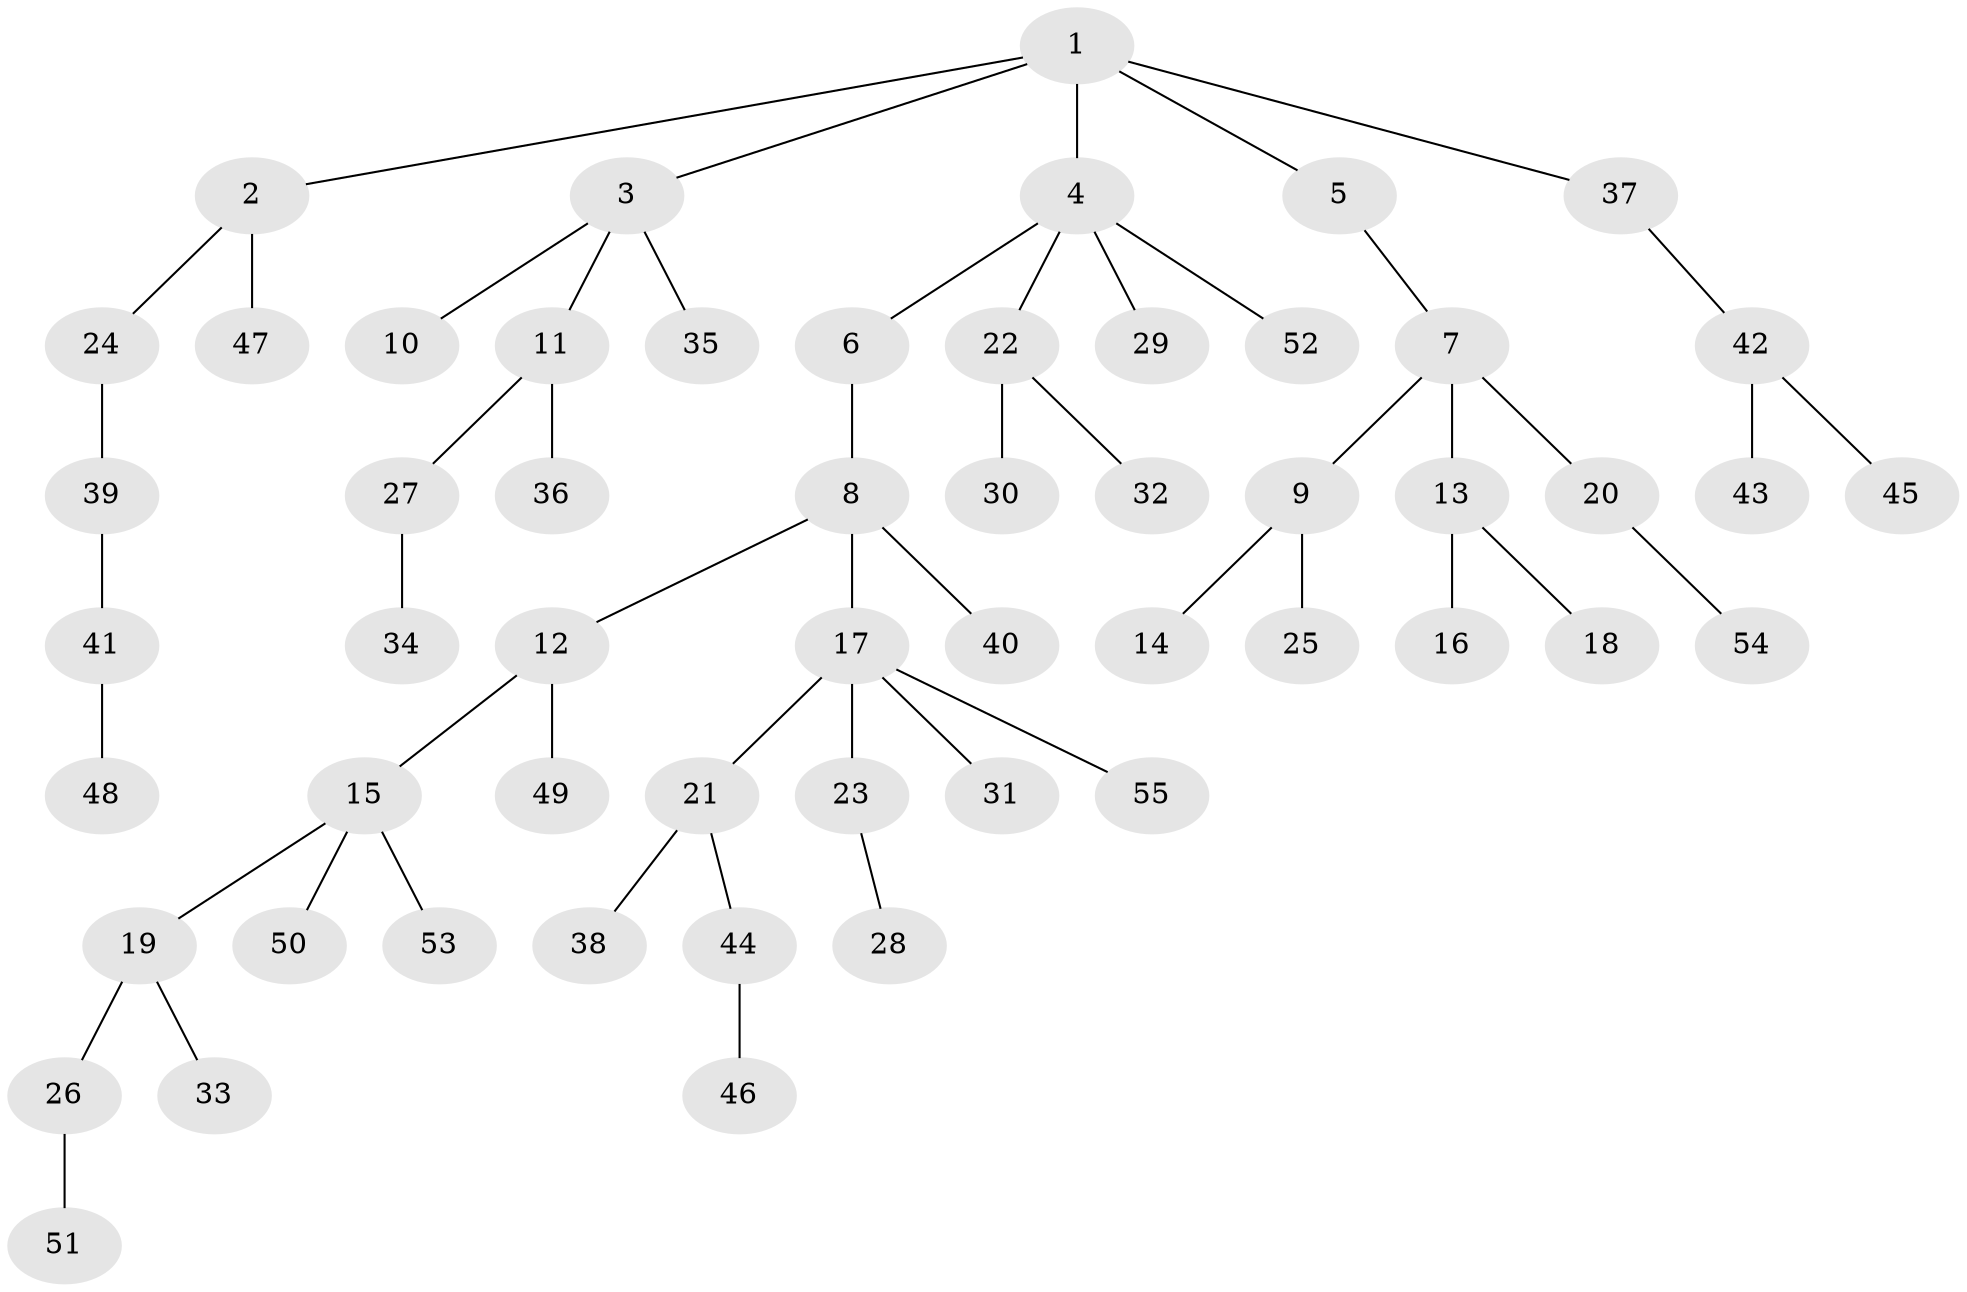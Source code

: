 // Generated by graph-tools (version 1.1) at 2025/53/03/09/25 04:53:21]
// undirected, 55 vertices, 54 edges
graph export_dot {
graph [start="1"]
  node [color=gray90,style=filled];
  1;
  2;
  3;
  4;
  5;
  6;
  7;
  8;
  9;
  10;
  11;
  12;
  13;
  14;
  15;
  16;
  17;
  18;
  19;
  20;
  21;
  22;
  23;
  24;
  25;
  26;
  27;
  28;
  29;
  30;
  31;
  32;
  33;
  34;
  35;
  36;
  37;
  38;
  39;
  40;
  41;
  42;
  43;
  44;
  45;
  46;
  47;
  48;
  49;
  50;
  51;
  52;
  53;
  54;
  55;
  1 -- 2;
  1 -- 3;
  1 -- 4;
  1 -- 5;
  1 -- 37;
  2 -- 24;
  2 -- 47;
  3 -- 10;
  3 -- 11;
  3 -- 35;
  4 -- 6;
  4 -- 22;
  4 -- 29;
  4 -- 52;
  5 -- 7;
  6 -- 8;
  7 -- 9;
  7 -- 13;
  7 -- 20;
  8 -- 12;
  8 -- 17;
  8 -- 40;
  9 -- 14;
  9 -- 25;
  11 -- 27;
  11 -- 36;
  12 -- 15;
  12 -- 49;
  13 -- 16;
  13 -- 18;
  15 -- 19;
  15 -- 50;
  15 -- 53;
  17 -- 21;
  17 -- 23;
  17 -- 31;
  17 -- 55;
  19 -- 26;
  19 -- 33;
  20 -- 54;
  21 -- 38;
  21 -- 44;
  22 -- 30;
  22 -- 32;
  23 -- 28;
  24 -- 39;
  26 -- 51;
  27 -- 34;
  37 -- 42;
  39 -- 41;
  41 -- 48;
  42 -- 43;
  42 -- 45;
  44 -- 46;
}

